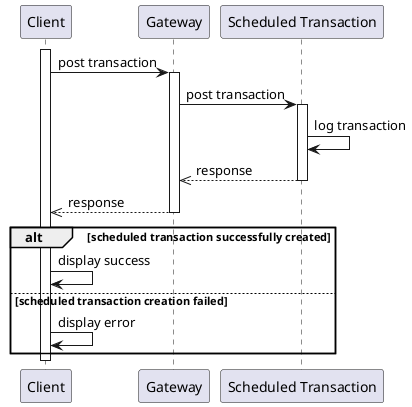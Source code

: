 @startuml

skinparam classAttributeIconSize 0

participant "Client" as cln1
participant "Gateway" as gtw1
participant "Scheduled Transaction" as sct1

' Client sends a request to the Gateway
activate cln1
cln1 -> gtw1 : post transaction
activate gtw1
gtw1 -> sct1 : post transaction
activate sct1
sct1 -> sct1 : log transaction

' Client gets response if the transaction was queued
sct1 -->> gtw1 : response
deactivate sct1
gtw1 -->> cln1 : response
deactivate gtw1

' Client displays the response to the user
alt scheduled transaction successfully created
        cln1 -> cln1 : display success
else scheduled transaction creation failed
        cln1 -> cln1 : display error
end

deactivate cln1

@enduml
